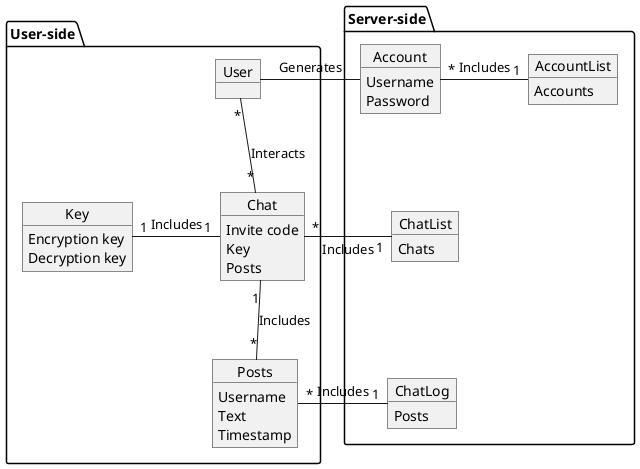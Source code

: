 @startuml
package User-side {
	object User

	object Chat {
		Invite code
		Key
		Posts
	}


	object Posts {
		Username
		Text
		Timestamp
	}

	object Key {
		Encryption key
		Decryption key
	}	
}
package Server-side {

	object Account {
		Username
		Password
	}

	object ChatLog {
		Posts
	}

	object AccountList {
		Accounts
	}

	object ChatList {
		Chats
	}
}

User -right- Account: Generates
Account "*" -right- "1" AccountList: Includes
User "*" -down- "*" Chat: Interacts
Chat "*" -right- "1" ChatList: Includes
Chat "1" -left- "1" Key: Includes
Chat "1" -down- "*" Posts: Includes
Posts "*" -right- "1" ChatLog: Includes
Account -[hidden]right- AccountList
AccountList -[hidden]down- ChatList
ChatList -[hidden]down- ChatLog
Account -[hidden]down- Chat
@enduml